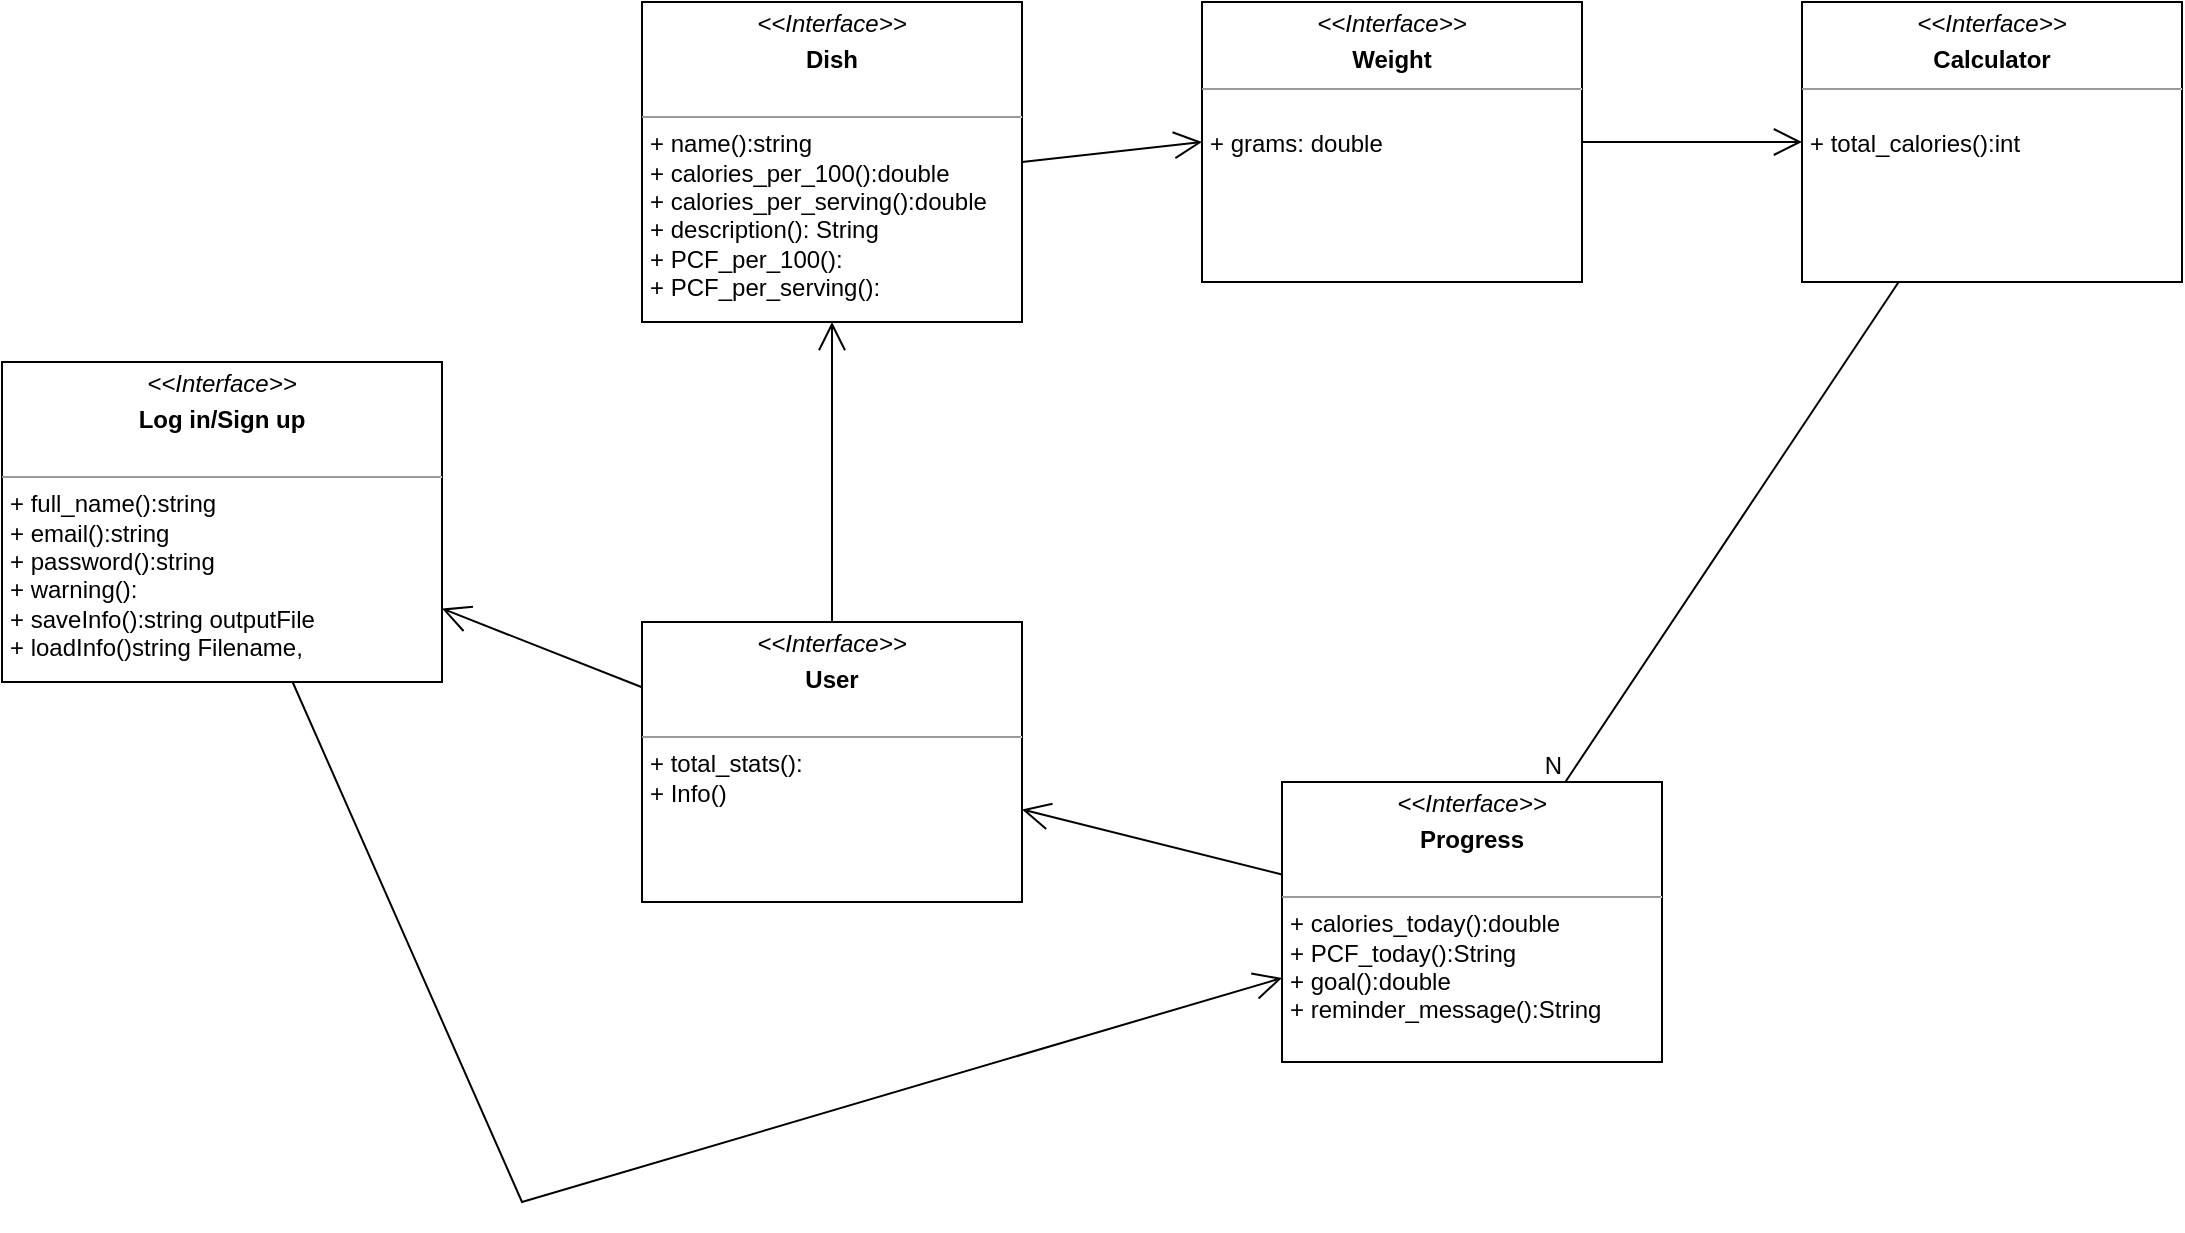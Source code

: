 <mxfile version="24.7.17">
  <diagram name="Страница — 1" id="lIal_nB76e5OkywDa6Uf">
    <mxGraphModel dx="2460" dy="763" grid="1" gridSize="10" guides="1" tooltips="1" connect="1" arrows="1" fold="1" page="1" pageScale="1" pageWidth="827" pageHeight="1169" math="0" shadow="0">
      <root>
        <mxCell id="0" />
        <mxCell id="1" parent="0" />
        <mxCell id="Z9xVi2nOrY0VSXbJpJgL-9" value="&lt;p style=&quot;margin:0px;margin-top:4px;text-align:center;&quot;&gt;&lt;i&gt;&amp;lt;&amp;lt;Interface&amp;gt;&amp;gt;&lt;/i&gt;&lt;/p&gt;&lt;p style=&quot;margin:0px;margin-top:4px;text-align:center;&quot;&gt;&lt;b&gt;Dish&lt;/b&gt;&lt;/p&gt;&lt;br&gt;&lt;hr size=&quot;1&quot;&gt;&lt;p style=&quot;margin:0px;margin-left:4px;&quot;&gt;+ name():string&lt;br&gt;&lt;/p&gt;&lt;p style=&quot;margin:0px;margin-left:4px;&quot;&gt;+ calories_per_100():double&lt;/p&gt;&lt;p style=&quot;margin:0px;margin-left:4px;&quot;&gt;+ calories_per_serving():double&lt;br&gt;+ description(): String&lt;br&gt;+ PCF_per_100():&amp;nbsp;&lt;/p&gt;&lt;p style=&quot;margin:0px;margin-left:4px;&quot;&gt;+ PCF_per_serving():&lt;/p&gt;" style="verticalAlign=top;align=left;overflow=fill;html=1;whiteSpace=wrap;" parent="1" vertex="1">
          <mxGeometry x="20" y="250" width="190" height="160" as="geometry" />
        </mxCell>
        <mxCell id="Z9xVi2nOrY0VSXbJpJgL-10" value="&lt;p style=&quot;margin:0px;margin-top:4px;text-align:center;&quot;&gt;&lt;i&gt;&amp;lt;&amp;lt;Interface&amp;gt;&amp;gt;&lt;/i&gt;&lt;b&gt;&lt;br&gt;&lt;/b&gt;&lt;/p&gt;&lt;p style=&quot;margin:0px;margin-top:4px;text-align:center;&quot;&gt;&lt;b&gt;Weight&lt;/b&gt;&lt;/p&gt;&lt;hr size=&quot;1&quot;&gt;&lt;br&gt;&lt;p style=&quot;margin:0px;margin-left:4px;&quot;&gt;+ grams: double&lt;br&gt;&lt;/p&gt;" style="verticalAlign=top;align=left;overflow=fill;html=1;whiteSpace=wrap;" parent="1" vertex="1">
          <mxGeometry x="300" y="250" width="190" height="140" as="geometry" />
        </mxCell>
        <mxCell id="Z9xVi2nOrY0VSXbJpJgL-11" value="" style="endArrow=open;endFill=1;endSize=12;html=1;rounded=0;exitX=1;exitY=0.5;exitDx=0;exitDy=0;entryX=0;entryY=0.5;entryDx=0;entryDy=0;" parent="1" source="Z9xVi2nOrY0VSXbJpJgL-9" target="Z9xVi2nOrY0VSXbJpJgL-10" edge="1">
          <mxGeometry width="160" relative="1" as="geometry">
            <mxPoint x="200" y="490" as="sourcePoint" />
            <mxPoint x="360" y="490" as="targetPoint" />
          </mxGeometry>
        </mxCell>
        <mxCell id="Z9xVi2nOrY0VSXbJpJgL-12" value="&lt;p style=&quot;margin:0px;margin-top:4px;text-align:center;&quot;&gt;&lt;i&gt;&amp;lt;&amp;lt;Interface&amp;gt;&amp;gt;&lt;/i&gt;&lt;b&gt;&lt;br&gt;&lt;/b&gt;&lt;/p&gt;&lt;p style=&quot;margin:0px;margin-top:4px;text-align:center;&quot;&gt;&lt;b&gt;Calculator&lt;/b&gt;&lt;/p&gt;&lt;hr size=&quot;1&quot;&gt;&lt;br&gt;&lt;p style=&quot;margin:0px;margin-left:4px;&quot;&gt;+ total_calories():int&lt;br&gt;&lt;/p&gt;" style="verticalAlign=top;align=left;overflow=fill;html=1;whiteSpace=wrap;" parent="1" vertex="1">
          <mxGeometry x="600" y="250" width="190" height="140" as="geometry" />
        </mxCell>
        <mxCell id="Z9xVi2nOrY0VSXbJpJgL-30" value="&lt;p style=&quot;margin:0px;margin-top:4px;text-align:center;&quot;&gt;&lt;i&gt;&amp;lt;&amp;lt;Interface&amp;gt;&amp;gt;&lt;/i&gt;&lt;/p&gt;&lt;p style=&quot;margin:0px;margin-top:4px;text-align:center;&quot;&gt;&lt;b&gt;User&lt;/b&gt;&lt;/p&gt;&lt;br&gt;&lt;hr size=&quot;1&quot;&gt;&lt;p style=&quot;margin:0px;margin-left:4px;&quot;&gt;+ total_stats():&amp;nbsp;&lt;br&gt;+ Info()&lt;br&gt;&lt;br&gt;&lt;/p&gt;" style="verticalAlign=top;align=left;overflow=fill;html=1;whiteSpace=wrap;" parent="1" vertex="1">
          <mxGeometry x="20" y="560" width="190" height="140" as="geometry" />
        </mxCell>
        <mxCell id="Z9xVi2nOrY0VSXbJpJgL-31" value="" style="endArrow=open;endFill=1;endSize=12;html=1;rounded=0;edgeStyle=orthogonalEdgeStyle;" parent="1" source="Z9xVi2nOrY0VSXbJpJgL-10" target="Z9xVi2nOrY0VSXbJpJgL-12" edge="1">
          <mxGeometry width="160" relative="1" as="geometry">
            <mxPoint x="330" y="480" as="sourcePoint" />
            <mxPoint x="490" y="480" as="targetPoint" />
          </mxGeometry>
        </mxCell>
        <mxCell id="f6CSP9sJilkufSNBejzg-1" value="" style="endArrow=open;endFill=1;endSize=12;html=1;rounded=0;" edge="1" parent="1" source="Z9xVi2nOrY0VSXbJpJgL-30" target="Z9xVi2nOrY0VSXbJpJgL-9">
          <mxGeometry width="160" relative="1" as="geometry">
            <mxPoint x="60" y="460" as="sourcePoint" />
            <mxPoint x="280" y="450" as="targetPoint" />
          </mxGeometry>
        </mxCell>
        <mxCell id="f6CSP9sJilkufSNBejzg-2" value="" style="endArrow=open;endFill=1;endSize=12;html=1;rounded=0;" edge="1" parent="1" source="Z9xVi2nOrY0VSXbJpJgL-30" target="f6CSP9sJilkufSNBejzg-3">
          <mxGeometry width="160" relative="1" as="geometry">
            <mxPoint x="210" y="520" as="sourcePoint" />
            <mxPoint x="180" y="410" as="targetPoint" />
          </mxGeometry>
        </mxCell>
        <mxCell id="f6CSP9sJilkufSNBejzg-3" value="&lt;p style=&quot;margin:0px;margin-top:4px;text-align:center;&quot;&gt;&lt;i&gt;&amp;lt;&amp;lt;Interface&amp;gt;&amp;gt;&lt;/i&gt;&lt;/p&gt;&lt;p style=&quot;margin:0px;margin-top:4px;text-align:center;&quot;&gt;&lt;b&gt;Log in/Sign up&lt;/b&gt;&lt;/p&gt;&lt;br&gt;&lt;hr size=&quot;1&quot;&gt;&lt;p style=&quot;margin:0px;margin-left:4px;&quot;&gt;+ full_name():string&lt;br&gt;&lt;/p&gt;&lt;p style=&quot;margin:0px;margin-left:4px;&quot;&gt;+ email():string&lt;/p&gt;&lt;p style=&quot;margin:0px;margin-left:4px;&quot;&gt;+ password():string&lt;/p&gt;&lt;p style=&quot;margin:0px;margin-left:4px;&quot;&gt;+ warning():&amp;nbsp;&lt;/p&gt;&lt;p style=&quot;margin:0px;margin-left:4px;&quot;&gt;+ saveInfo():string outputFile&lt;/p&gt;&lt;p style=&quot;margin:0px;margin-left:4px;&quot;&gt;+ loadInfo()string Filename,&lt;/p&gt;&lt;p style=&quot;margin:0px;margin-left:4px;&quot;&gt;&lt;br&gt;&lt;/p&gt;" style="verticalAlign=top;align=left;overflow=fill;html=1;whiteSpace=wrap;" vertex="1" parent="1">
          <mxGeometry x="-300" y="430" width="220" height="160" as="geometry" />
        </mxCell>
        <mxCell id="f6CSP9sJilkufSNBejzg-5" value="&lt;p style=&quot;margin:0px;margin-top:4px;text-align:center;&quot;&gt;&lt;i&gt;&amp;lt;&amp;lt;Interface&amp;gt;&amp;gt;&lt;/i&gt;&lt;/p&gt;&lt;p style=&quot;margin:0px;margin-top:4px;text-align:center;&quot;&gt;&lt;b&gt;Progress&lt;/b&gt;&lt;/p&gt;&lt;br&gt;&lt;hr size=&quot;1&quot;&gt;&lt;p style=&quot;margin:0px;margin-left:4px;&quot;&gt;+ calories_today():double&lt;br&gt;&lt;/p&gt;&lt;p style=&quot;margin:0px;margin-left:4px;&quot;&gt;+ PCF_today():String&lt;/p&gt;&lt;p style=&quot;margin:0px;margin-left:4px;&quot;&gt;+ goal():double&lt;br&gt;+ reminder_message():String&lt;/p&gt;" style="verticalAlign=top;align=left;overflow=fill;html=1;whiteSpace=wrap;" vertex="1" parent="1">
          <mxGeometry x="340" y="640" width="190" height="140" as="geometry" />
        </mxCell>
        <mxCell id="f6CSP9sJilkufSNBejzg-6" value="" style="endArrow=open;endFill=1;endSize=12;html=1;rounded=0;" edge="1" parent="1" source="f6CSP9sJilkufSNBejzg-5" target="Z9xVi2nOrY0VSXbJpJgL-30">
          <mxGeometry width="160" relative="1" as="geometry">
            <mxPoint x="240" y="790" as="sourcePoint" />
            <mxPoint x="362" y="440" as="targetPoint" />
          </mxGeometry>
        </mxCell>
        <mxCell id="f6CSP9sJilkufSNBejzg-7" value="" style="endArrow=none;html=1;rounded=0;" edge="1" parent="1" source="Z9xVi2nOrY0VSXbJpJgL-12" target="f6CSP9sJilkufSNBejzg-5">
          <mxGeometry relative="1" as="geometry">
            <mxPoint x="580" y="550" as="sourcePoint" />
            <mxPoint x="740" y="550" as="targetPoint" />
          </mxGeometry>
        </mxCell>
        <mxCell id="f6CSP9sJilkufSNBejzg-8" value="N" style="resizable=0;html=1;whiteSpace=wrap;align=right;verticalAlign=bottom;" connectable="0" vertex="1" parent="f6CSP9sJilkufSNBejzg-7">
          <mxGeometry x="1" relative="1" as="geometry" />
        </mxCell>
        <mxCell id="f6CSP9sJilkufSNBejzg-9" value="" style="endArrow=open;endFill=1;endSize=12;html=1;rounded=0;" edge="1" parent="1" source="f6CSP9sJilkufSNBejzg-3" target="f6CSP9sJilkufSNBejzg-5">
          <mxGeometry width="160" relative="1" as="geometry">
            <mxPoint x="-20" y="710" as="sourcePoint" />
            <mxPoint x="-120" y="670" as="targetPoint" />
            <Array as="points">
              <mxPoint x="-40" y="850" />
            </Array>
          </mxGeometry>
        </mxCell>
      </root>
    </mxGraphModel>
  </diagram>
</mxfile>
